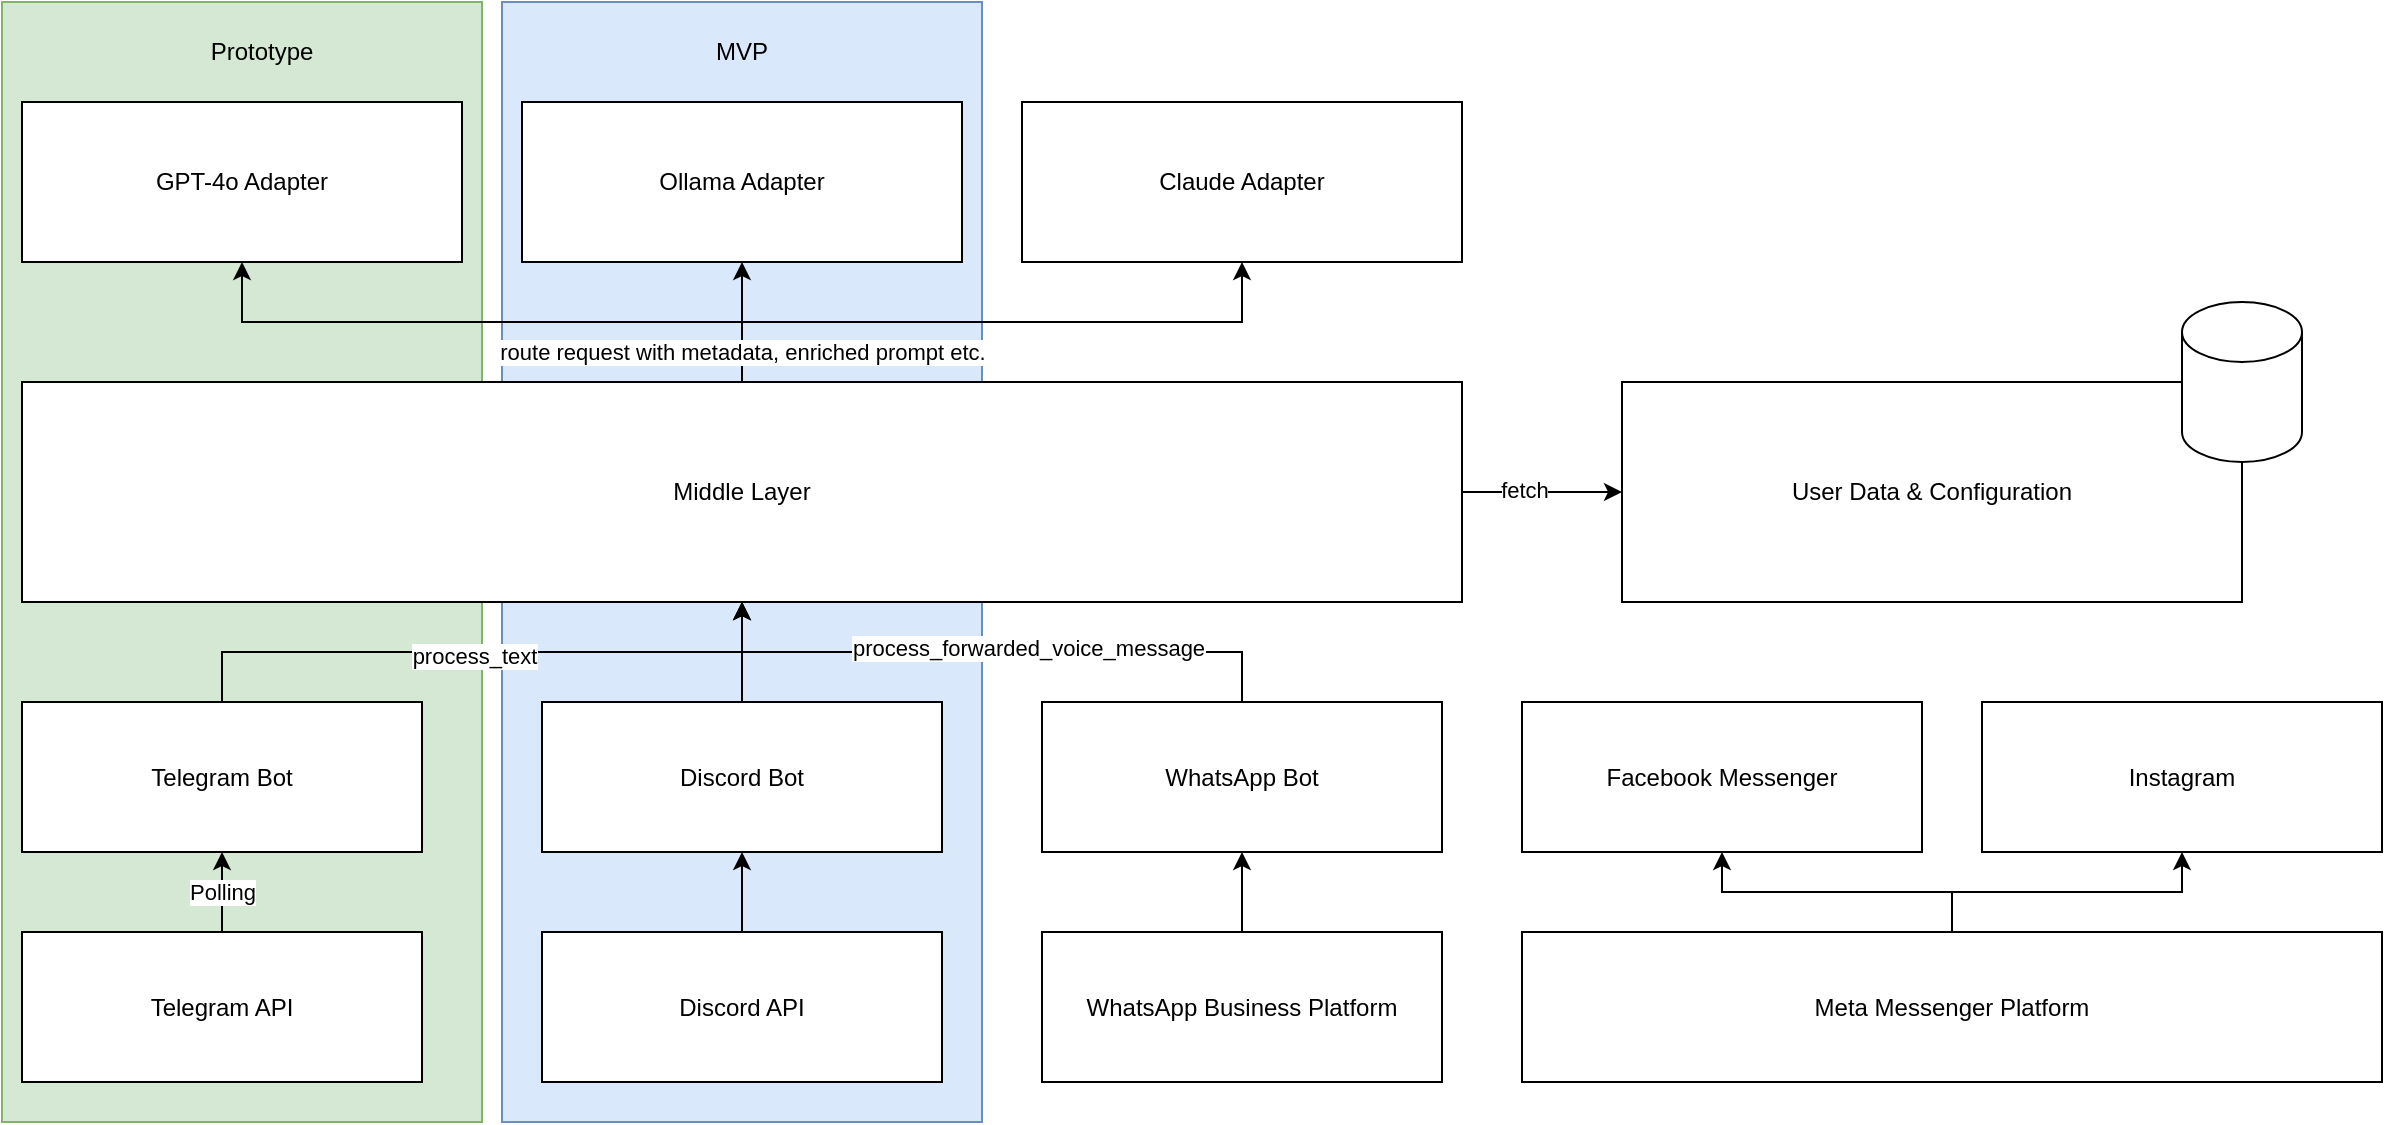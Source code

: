 <mxfile version="24.4.7" type="github">
  <diagram name="Page-1" id="fjdlz_aVAt7LVahYPMCF">
    <mxGraphModel dx="1434" dy="769" grid="1" gridSize="10" guides="1" tooltips="1" connect="1" arrows="1" fold="1" page="1" pageScale="1" pageWidth="827" pageHeight="1169" math="0" shadow="0">
      <root>
        <mxCell id="0" />
        <mxCell id="1" parent="0" />
        <mxCell id="6ZwXhWziYoBvLU2JVaCZ-40" value="" style="rounded=0;whiteSpace=wrap;html=1;fillColor=#dae8fc;strokeColor=#6c8ebf;" vertex="1" parent="1">
          <mxGeometry x="290" y="40" width="240" height="560" as="geometry" />
        </mxCell>
        <mxCell id="6ZwXhWziYoBvLU2JVaCZ-36" value="" style="rounded=0;whiteSpace=wrap;html=1;fillColor=#d5e8d4;strokeColor=#82b366;" vertex="1" parent="1">
          <mxGeometry x="40" y="40" width="240" height="560" as="geometry" />
        </mxCell>
        <mxCell id="6ZwXhWziYoBvLU2JVaCZ-11" value="User Data &amp;amp; Configuration" style="rounded=0;whiteSpace=wrap;html=1;" vertex="1" parent="1">
          <mxGeometry x="850" y="230" width="310" height="110" as="geometry" />
        </mxCell>
        <mxCell id="6ZwXhWziYoBvLU2JVaCZ-7" style="edgeStyle=orthogonalEdgeStyle;rounded=0;orthogonalLoop=1;jettySize=auto;html=1;exitX=0.5;exitY=0;exitDx=0;exitDy=0;entryX=0.5;entryY=1;entryDx=0;entryDy=0;" edge="1" parent="1" source="6ZwXhWziYoBvLU2JVaCZ-1" target="6ZwXhWziYoBvLU2JVaCZ-5">
          <mxGeometry relative="1" as="geometry" />
        </mxCell>
        <mxCell id="6ZwXhWziYoBvLU2JVaCZ-8" value="process_text" style="edgeLabel;html=1;align=center;verticalAlign=middle;resizable=0;points=[];" vertex="1" connectable="0" parent="6ZwXhWziYoBvLU2JVaCZ-7">
          <mxGeometry x="-0.03" y="-2" relative="1" as="geometry">
            <mxPoint as="offset" />
          </mxGeometry>
        </mxCell>
        <mxCell id="6ZwXhWziYoBvLU2JVaCZ-1" value="Telegram Bot" style="rounded=0;whiteSpace=wrap;html=1;" vertex="1" parent="1">
          <mxGeometry x="50" y="390" width="200" height="75" as="geometry" />
        </mxCell>
        <mxCell id="6ZwXhWziYoBvLU2JVaCZ-3" style="edgeStyle=orthogonalEdgeStyle;rounded=0;orthogonalLoop=1;jettySize=auto;html=1;exitX=0.5;exitY=0;exitDx=0;exitDy=0;entryX=0.5;entryY=1;entryDx=0;entryDy=0;" edge="1" parent="1" source="6ZwXhWziYoBvLU2JVaCZ-2" target="6ZwXhWziYoBvLU2JVaCZ-1">
          <mxGeometry relative="1" as="geometry" />
        </mxCell>
        <mxCell id="6ZwXhWziYoBvLU2JVaCZ-4" value="Polling" style="edgeLabel;html=1;align=center;verticalAlign=middle;resizable=0;points=[];" vertex="1" connectable="0" parent="6ZwXhWziYoBvLU2JVaCZ-3">
          <mxGeometry relative="1" as="geometry">
            <mxPoint as="offset" />
          </mxGeometry>
        </mxCell>
        <mxCell id="6ZwXhWziYoBvLU2JVaCZ-2" value="Telegram API" style="rounded=0;whiteSpace=wrap;html=1;" vertex="1" parent="1">
          <mxGeometry x="50" y="505" width="200" height="75" as="geometry" />
        </mxCell>
        <mxCell id="6ZwXhWziYoBvLU2JVaCZ-14" style="edgeStyle=orthogonalEdgeStyle;rounded=0;orthogonalLoop=1;jettySize=auto;html=1;exitX=1;exitY=0.5;exitDx=0;exitDy=0;entryX=0;entryY=0.5;entryDx=0;entryDy=0;" edge="1" parent="1" source="6ZwXhWziYoBvLU2JVaCZ-5" target="6ZwXhWziYoBvLU2JVaCZ-11">
          <mxGeometry relative="1" as="geometry" />
        </mxCell>
        <mxCell id="6ZwXhWziYoBvLU2JVaCZ-15" value="fetch" style="edgeLabel;html=1;align=center;verticalAlign=middle;resizable=0;points=[];" vertex="1" connectable="0" parent="6ZwXhWziYoBvLU2JVaCZ-14">
          <mxGeometry x="-0.22" y="1" relative="1" as="geometry">
            <mxPoint as="offset" />
          </mxGeometry>
        </mxCell>
        <mxCell id="6ZwXhWziYoBvLU2JVaCZ-19" style="edgeStyle=orthogonalEdgeStyle;rounded=0;orthogonalLoop=1;jettySize=auto;html=1;exitX=0.5;exitY=0;exitDx=0;exitDy=0;entryX=0.5;entryY=1;entryDx=0;entryDy=0;" edge="1" parent="1" source="6ZwXhWziYoBvLU2JVaCZ-5" target="6ZwXhWziYoBvLU2JVaCZ-16">
          <mxGeometry relative="1" as="geometry" />
        </mxCell>
        <mxCell id="6ZwXhWziYoBvLU2JVaCZ-20" style="edgeStyle=orthogonalEdgeStyle;rounded=0;orthogonalLoop=1;jettySize=auto;html=1;exitX=0.5;exitY=0;exitDx=0;exitDy=0;entryX=0.5;entryY=1;entryDx=0;entryDy=0;" edge="1" parent="1" source="6ZwXhWziYoBvLU2JVaCZ-5" target="6ZwXhWziYoBvLU2JVaCZ-17">
          <mxGeometry relative="1" as="geometry" />
        </mxCell>
        <mxCell id="6ZwXhWziYoBvLU2JVaCZ-21" style="edgeStyle=orthogonalEdgeStyle;rounded=0;orthogonalLoop=1;jettySize=auto;html=1;exitX=0.5;exitY=0;exitDx=0;exitDy=0;entryX=0.5;entryY=1;entryDx=0;entryDy=0;" edge="1" parent="1" source="6ZwXhWziYoBvLU2JVaCZ-5" target="6ZwXhWziYoBvLU2JVaCZ-18">
          <mxGeometry relative="1" as="geometry" />
        </mxCell>
        <mxCell id="6ZwXhWziYoBvLU2JVaCZ-23" value="route request with metadata, enriched prompt etc." style="edgeLabel;html=1;align=center;verticalAlign=middle;resizable=0;points=[];" vertex="1" connectable="0" parent="6ZwXhWziYoBvLU2JVaCZ-21">
          <mxGeometry x="-0.9" relative="1" as="geometry">
            <mxPoint as="offset" />
          </mxGeometry>
        </mxCell>
        <mxCell id="6ZwXhWziYoBvLU2JVaCZ-5" value="Middle Layer" style="rounded=0;whiteSpace=wrap;html=1;" vertex="1" parent="1">
          <mxGeometry x="50" y="230" width="720" height="110" as="geometry" />
        </mxCell>
        <mxCell id="6ZwXhWziYoBvLU2JVaCZ-10" value="" style="shape=cylinder3;whiteSpace=wrap;html=1;boundedLbl=1;backgroundOutline=1;size=15;" vertex="1" parent="1">
          <mxGeometry x="1130" y="190" width="60" height="80" as="geometry" />
        </mxCell>
        <mxCell id="6ZwXhWziYoBvLU2JVaCZ-16" value="GPT-4o Adapter" style="rounded=0;whiteSpace=wrap;html=1;" vertex="1" parent="1">
          <mxGeometry x="50" y="90" width="220" height="80" as="geometry" />
        </mxCell>
        <mxCell id="6ZwXhWziYoBvLU2JVaCZ-17" value="Ollama Adapter" style="rounded=0;whiteSpace=wrap;html=1;" vertex="1" parent="1">
          <mxGeometry x="300" y="90" width="220" height="80" as="geometry" />
        </mxCell>
        <mxCell id="6ZwXhWziYoBvLU2JVaCZ-18" value="Claude Adapter" style="rounded=0;whiteSpace=wrap;html=1;" vertex="1" parent="1">
          <mxGeometry x="550" y="90" width="220" height="80" as="geometry" />
        </mxCell>
        <mxCell id="6ZwXhWziYoBvLU2JVaCZ-28" style="edgeStyle=orthogonalEdgeStyle;rounded=0;orthogonalLoop=1;jettySize=auto;html=1;exitX=0.5;exitY=0;exitDx=0;exitDy=0;entryX=0.5;entryY=1;entryDx=0;entryDy=0;" edge="1" parent="1" source="6ZwXhWziYoBvLU2JVaCZ-24" target="6ZwXhWziYoBvLU2JVaCZ-25">
          <mxGeometry relative="1" as="geometry" />
        </mxCell>
        <mxCell id="6ZwXhWziYoBvLU2JVaCZ-24" value="Discord API" style="rounded=0;whiteSpace=wrap;html=1;" vertex="1" parent="1">
          <mxGeometry x="310" y="505" width="200" height="75" as="geometry" />
        </mxCell>
        <mxCell id="6ZwXhWziYoBvLU2JVaCZ-29" style="edgeStyle=orthogonalEdgeStyle;rounded=0;orthogonalLoop=1;jettySize=auto;html=1;exitX=0.5;exitY=0;exitDx=0;exitDy=0;entryX=0.5;entryY=1;entryDx=0;entryDy=0;" edge="1" parent="1" source="6ZwXhWziYoBvLU2JVaCZ-25" target="6ZwXhWziYoBvLU2JVaCZ-5">
          <mxGeometry relative="1" as="geometry" />
        </mxCell>
        <mxCell id="6ZwXhWziYoBvLU2JVaCZ-25" value="Discord Bot" style="rounded=0;whiteSpace=wrap;html=1;" vertex="1" parent="1">
          <mxGeometry x="310" y="390" width="200" height="75" as="geometry" />
        </mxCell>
        <mxCell id="6ZwXhWziYoBvLU2JVaCZ-30" style="edgeStyle=orthogonalEdgeStyle;rounded=0;orthogonalLoop=1;jettySize=auto;html=1;exitX=0.5;exitY=0;exitDx=0;exitDy=0;entryX=0.5;entryY=1;entryDx=0;entryDy=0;" edge="1" parent="1" source="6ZwXhWziYoBvLU2JVaCZ-26" target="6ZwXhWziYoBvLU2JVaCZ-5">
          <mxGeometry relative="1" as="geometry" />
        </mxCell>
        <mxCell id="6ZwXhWziYoBvLU2JVaCZ-32" value="process_forwarded_voice_message" style="edgeLabel;html=1;align=center;verticalAlign=middle;resizable=0;points=[];" vertex="1" connectable="0" parent="6ZwXhWziYoBvLU2JVaCZ-30">
          <mxGeometry x="-0.12" y="-2" relative="1" as="geometry">
            <mxPoint as="offset" />
          </mxGeometry>
        </mxCell>
        <mxCell id="6ZwXhWziYoBvLU2JVaCZ-26" value="WhatsApp Bot" style="rounded=0;whiteSpace=wrap;html=1;" vertex="1" parent="1">
          <mxGeometry x="560" y="390" width="200" height="75" as="geometry" />
        </mxCell>
        <mxCell id="6ZwXhWziYoBvLU2JVaCZ-31" style="edgeStyle=orthogonalEdgeStyle;rounded=0;orthogonalLoop=1;jettySize=auto;html=1;exitX=0.5;exitY=0;exitDx=0;exitDy=0;entryX=0.5;entryY=1;entryDx=0;entryDy=0;" edge="1" parent="1" source="6ZwXhWziYoBvLU2JVaCZ-27" target="6ZwXhWziYoBvLU2JVaCZ-26">
          <mxGeometry relative="1" as="geometry" />
        </mxCell>
        <mxCell id="6ZwXhWziYoBvLU2JVaCZ-27" value="WhatsApp Business Platform" style="rounded=0;whiteSpace=wrap;html=1;" vertex="1" parent="1">
          <mxGeometry x="560" y="505" width="200" height="75" as="geometry" />
        </mxCell>
        <mxCell id="6ZwXhWziYoBvLU2JVaCZ-33" value="" style="shape=image;html=1;verticalAlign=top;verticalLabelPosition=bottom;labelBackgroundColor=#ffffff;imageAspect=0;aspect=fixed;image=https://cdn1.iconfinder.com/data/icons/unicons-line-vol-3/24/docker-128.png" vertex="1" parent="1">
          <mxGeometry x="222" y="375" width="48" height="48" as="geometry" />
        </mxCell>
        <mxCell id="6ZwXhWziYoBvLU2JVaCZ-34" value="" style="shape=image;html=1;verticalAlign=top;verticalLabelPosition=bottom;labelBackgroundColor=#ffffff;imageAspect=0;aspect=fixed;image=https://cdn1.iconfinder.com/data/icons/unicons-line-vol-3/24/docker-128.png" vertex="1" parent="1">
          <mxGeometry x="490" y="375" width="48" height="48" as="geometry" />
        </mxCell>
        <mxCell id="6ZwXhWziYoBvLU2JVaCZ-35" value="" style="shape=image;html=1;verticalAlign=top;verticalLabelPosition=bottom;labelBackgroundColor=#ffffff;imageAspect=0;aspect=fixed;image=https://cdn1.iconfinder.com/data/icons/unicons-line-vol-3/24/docker-128.png" vertex="1" parent="1">
          <mxGeometry x="740" y="375" width="48" height="48" as="geometry" />
        </mxCell>
        <mxCell id="6ZwXhWziYoBvLU2JVaCZ-41" value="Prototype" style="text;html=1;align=center;verticalAlign=middle;whiteSpace=wrap;rounded=0;" vertex="1" parent="1">
          <mxGeometry x="140" y="50" width="60" height="30" as="geometry" />
        </mxCell>
        <mxCell id="6ZwXhWziYoBvLU2JVaCZ-42" value="MVP" style="text;html=1;align=center;verticalAlign=middle;whiteSpace=wrap;rounded=0;" vertex="1" parent="1">
          <mxGeometry x="380" y="50" width="60" height="30" as="geometry" />
        </mxCell>
        <mxCell id="6ZwXhWziYoBvLU2JVaCZ-43" value="Facebook Messenger" style="rounded=0;whiteSpace=wrap;html=1;" vertex="1" parent="1">
          <mxGeometry x="800" y="390" width="200" height="75" as="geometry" />
        </mxCell>
        <mxCell id="6ZwXhWziYoBvLU2JVaCZ-44" value="Instagram" style="rounded=0;whiteSpace=wrap;html=1;" vertex="1" parent="1">
          <mxGeometry x="1030" y="390" width="200" height="75" as="geometry" />
        </mxCell>
        <mxCell id="6ZwXhWziYoBvLU2JVaCZ-48" style="edgeStyle=orthogonalEdgeStyle;rounded=0;orthogonalLoop=1;jettySize=auto;html=1;exitX=0.5;exitY=0;exitDx=0;exitDy=0;entryX=0.5;entryY=1;entryDx=0;entryDy=0;" edge="1" parent="1" source="6ZwXhWziYoBvLU2JVaCZ-45" target="6ZwXhWziYoBvLU2JVaCZ-43">
          <mxGeometry relative="1" as="geometry" />
        </mxCell>
        <mxCell id="6ZwXhWziYoBvLU2JVaCZ-49" style="edgeStyle=orthogonalEdgeStyle;rounded=0;orthogonalLoop=1;jettySize=auto;html=1;exitX=0.5;exitY=0;exitDx=0;exitDy=0;entryX=0.5;entryY=1;entryDx=0;entryDy=0;" edge="1" parent="1" source="6ZwXhWziYoBvLU2JVaCZ-45" target="6ZwXhWziYoBvLU2JVaCZ-44">
          <mxGeometry relative="1" as="geometry" />
        </mxCell>
        <mxCell id="6ZwXhWziYoBvLU2JVaCZ-45" value="Meta Messenger Platform" style="rounded=0;whiteSpace=wrap;html=1;" vertex="1" parent="1">
          <mxGeometry x="800" y="505" width="430" height="75" as="geometry" />
        </mxCell>
      </root>
    </mxGraphModel>
  </diagram>
</mxfile>
